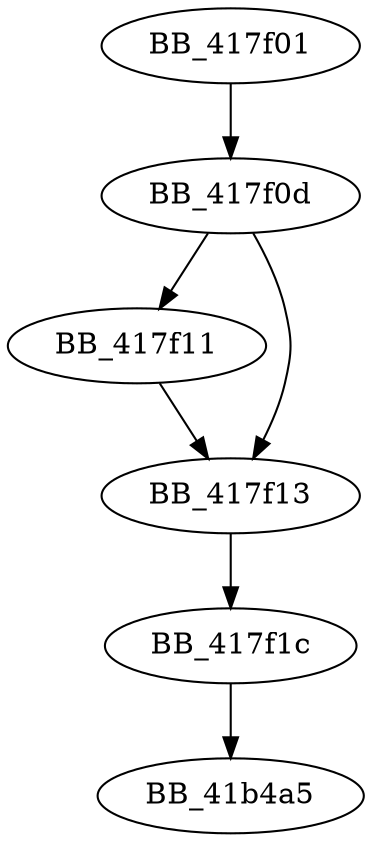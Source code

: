 DiGraph __purecall{
BB_417f01->BB_417f0d
BB_417f0d->BB_417f11
BB_417f0d->BB_417f13
BB_417f11->BB_417f13
BB_417f13->BB_417f1c
BB_417f1c->BB_41b4a5
}
